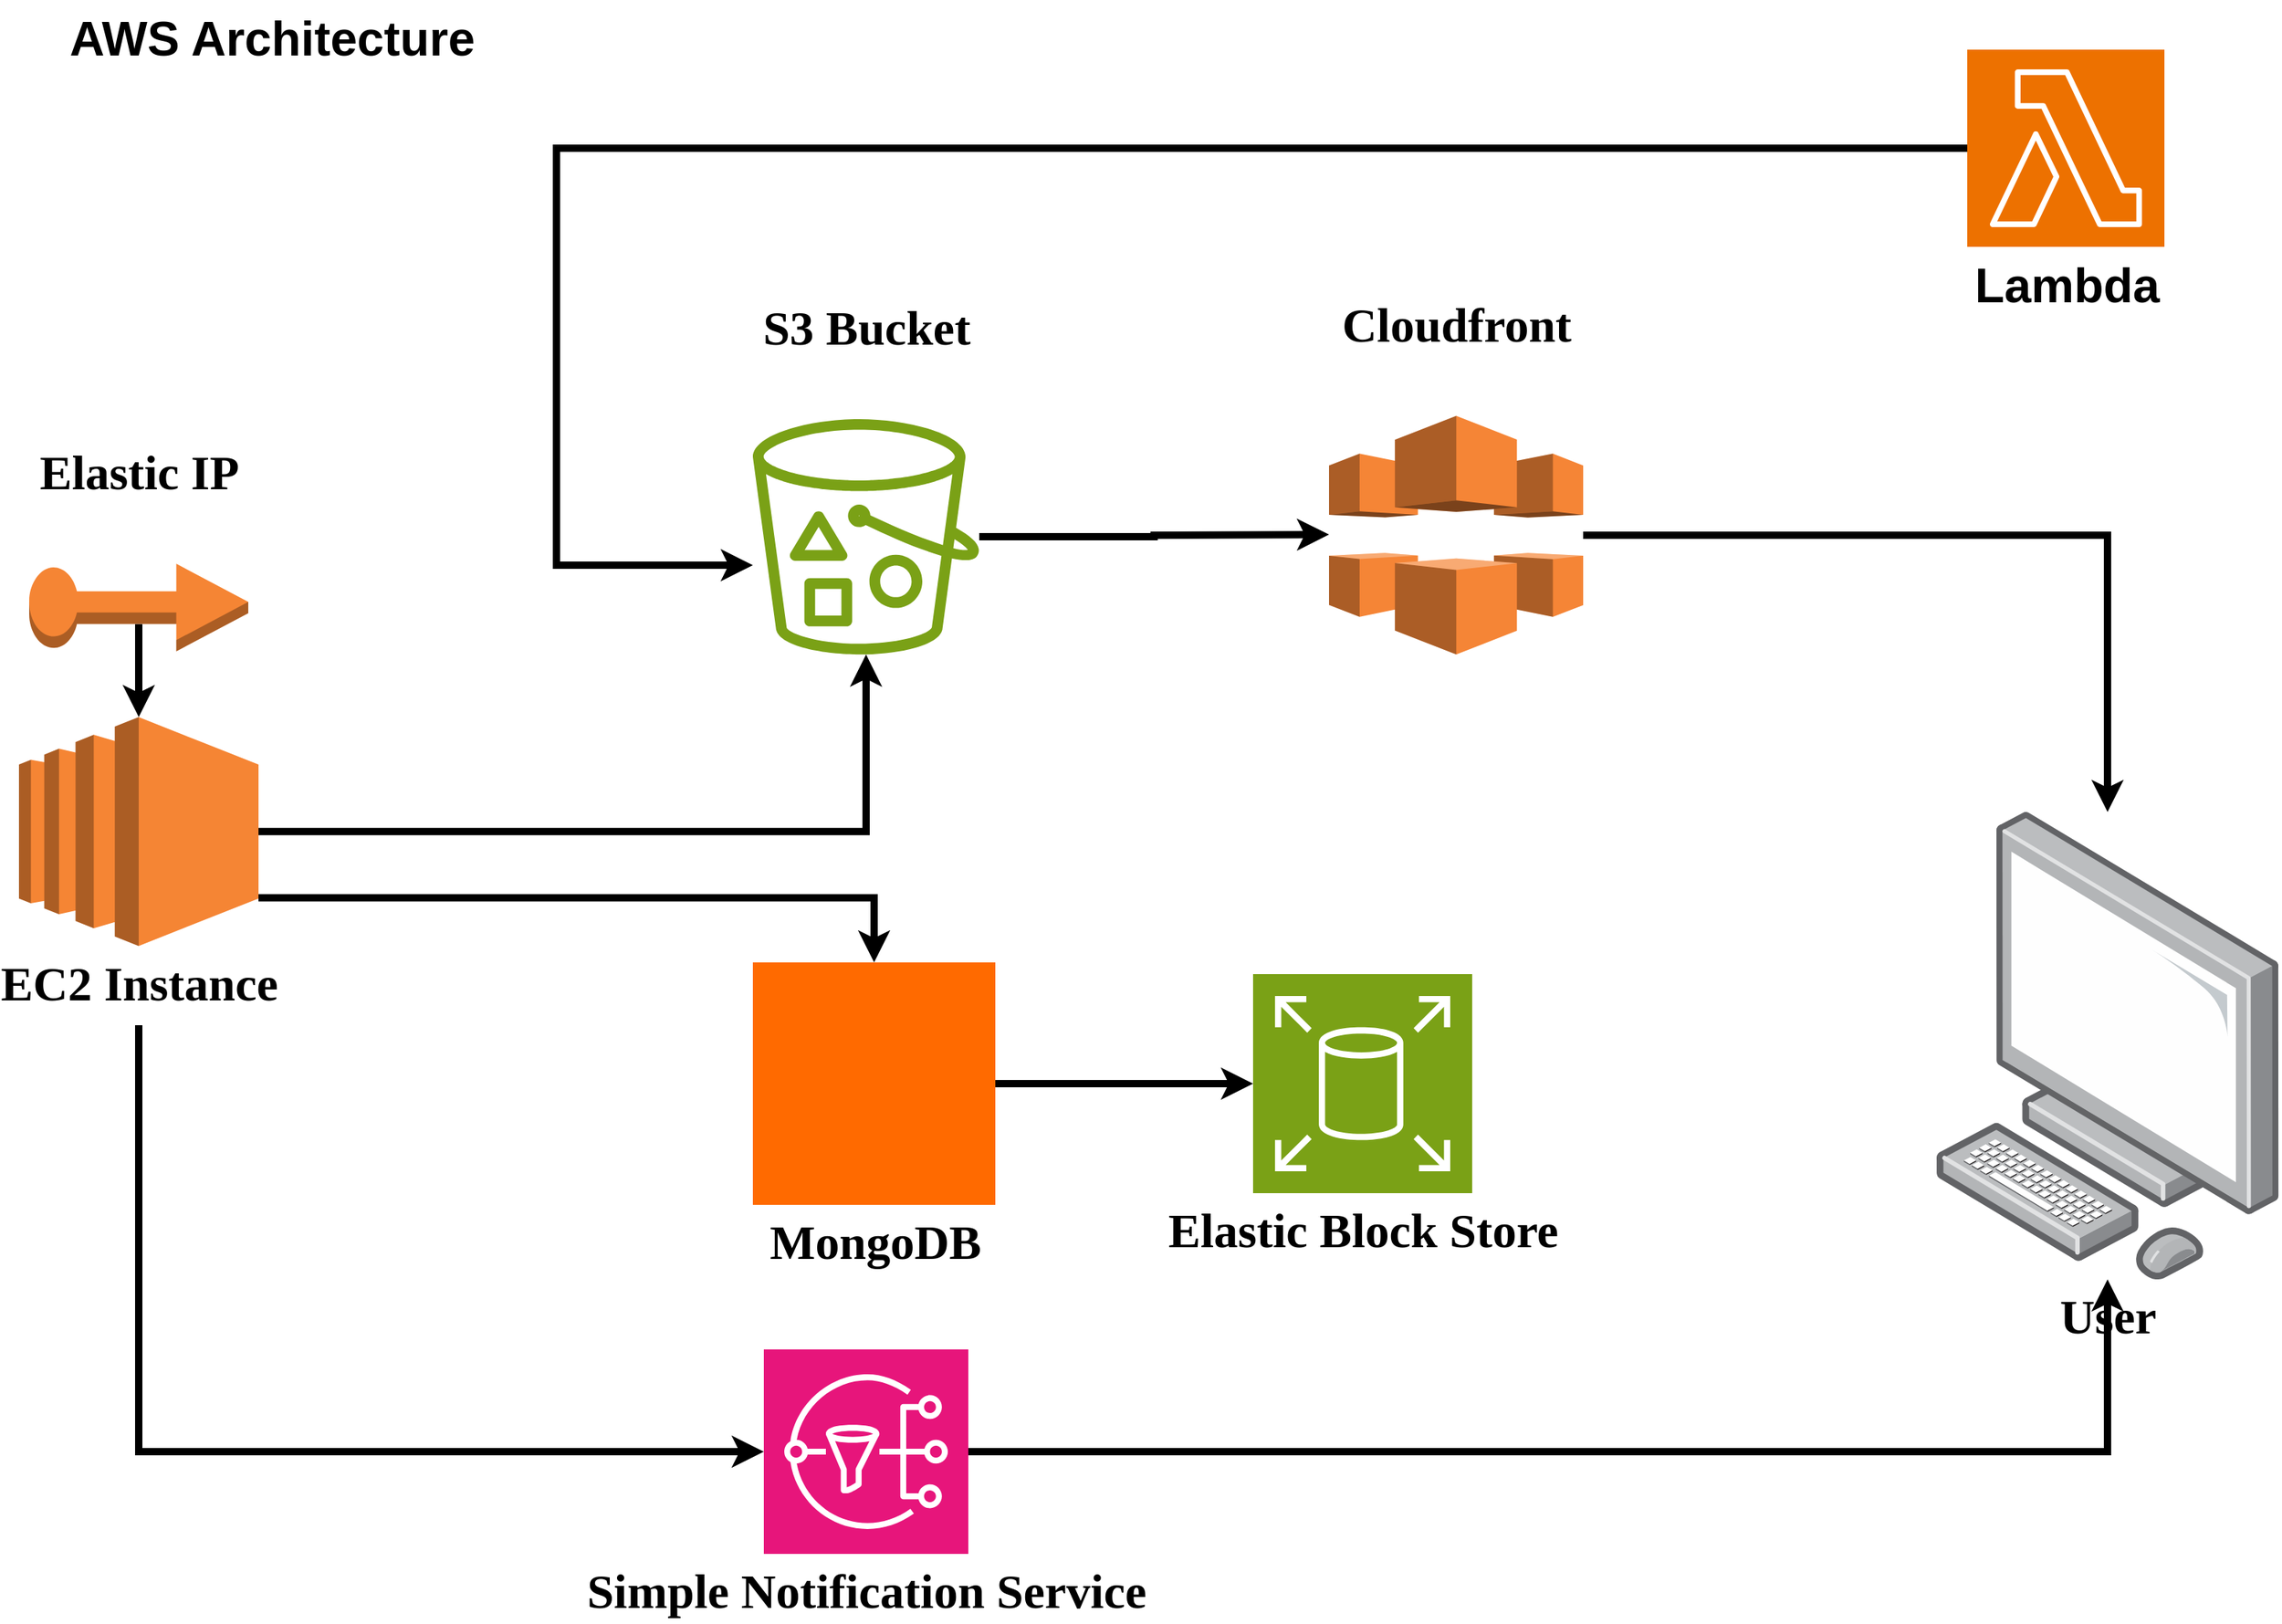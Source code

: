 <mxfile version="26.2.3">
  <diagram name="Page-1" id="7a6c530e-6e37-e111-ec74-82921da8cc10">
    <mxGraphModel dx="2522" dy="1435" grid="0" gridSize="10" guides="1" tooltips="1" connect="1" arrows="1" fold="1" page="1" pageScale="1.5" pageWidth="1169" pageHeight="826" background="light-dark(#FFFFFF,#1DAFE9)" math="0" shadow="0">
      <root>
        <mxCell id="0" style=";html=1;" />
        <mxCell id="1" style=";html=1;" parent="0" />
        <mxCell id="2FV92E6_kj3xv08Foaql-3" value="S3 Bucket&lt;div&gt;&lt;br&gt;&lt;/div&gt;" style="outlineConnect=0;fontColor=light-dark(#000000,#000000);gradientColor=none;fillColor=#7AA116;strokeColor=none;verticalLabelPosition=top;verticalAlign=bottom;align=center;html=1;fontSize=33;fontStyle=1;aspect=fixed;pointerEvents=1;shape=mxgraph.aws4.bucket_with_objects;labelPosition=center;movable=1;resizable=1;rotatable=1;deletable=1;editable=1;locked=0;connectable=1;fontFamily=Georgia;strokeWidth=9;" parent="1" vertex="1">
          <mxGeometry x="561.5" y="329.94" width="155" height="161.2" as="geometry" />
        </mxCell>
        <mxCell id="JWT1KM4LXN9CEUxrUV-3-17" style="edgeStyle=orthogonalEdgeStyle;rounded=0;orthogonalLoop=1;jettySize=auto;html=1;entryX=0;entryY=0.5;entryDx=0;entryDy=0;entryPerimeter=0;strokeWidth=5;strokeColor=light-dark(#000000,#000000);" edge="1" parent="1" source="2FV92E6_kj3xv08Foaql-4" target="2FV92E6_kj3xv08Foaql-7">
          <mxGeometry relative="1" as="geometry">
            <mxPoint x="958.0" y="718" as="targetPoint" />
          </mxGeometry>
        </mxCell>
        <mxCell id="2FV92E6_kj3xv08Foaql-4" value="MongoDB" style="points=[];aspect=fixed;html=1;align=center;shadow=0;fillColor=#FF6A00;strokeColor=none;shape=mxgraph.alibaba_cloud.mongodb;fontSize=33;verticalAlign=top;labelPosition=center;verticalLabelPosition=bottom;fontStyle=1;movable=1;resizable=1;rotatable=1;deletable=1;editable=1;locked=0;connectable=1;fontColor=light-dark(#000000,#000000);fontFamily=Georgia;strokeWidth=9;" parent="1" vertex="1">
          <mxGeometry x="561.5" y="702" width="166" height="166" as="geometry" />
        </mxCell>
        <mxCell id="JWT1KM4LXN9CEUxrUV-3-15" style="edgeStyle=orthogonalEdgeStyle;rounded=0;orthogonalLoop=1;jettySize=auto;html=1;strokeWidth=5;strokeColor=light-dark(#000000,#000000);" edge="1" parent="1" source="2FV92E6_kj3xv08Foaql-5" target="2FV92E6_kj3xv08Foaql-3">
          <mxGeometry relative="1" as="geometry" />
        </mxCell>
        <mxCell id="JWT1KM4LXN9CEUxrUV-3-16" style="edgeStyle=orthogonalEdgeStyle;rounded=0;orthogonalLoop=1;jettySize=auto;html=1;exitX=1;exitY=0.79;exitDx=0;exitDy=0;exitPerimeter=0;strokeWidth=5;strokeColor=light-dark(#000000,#000000);" edge="1" parent="1" source="2FV92E6_kj3xv08Foaql-5" target="2FV92E6_kj3xv08Foaql-4">
          <mxGeometry relative="1" as="geometry" />
        </mxCell>
        <mxCell id="2FV92E6_kj3xv08Foaql-5" value="EC2 Instance" style="outlineConnect=0;verticalLabelPosition=bottom;verticalAlign=top;align=center;html=1;shape=mxgraph.aws3.ec2;fillColor=#F58534;gradientColor=none;fontSize=33;fontStyle=1;aspect=fixed;movable=1;resizable=1;rotatable=1;deletable=1;editable=1;locked=0;connectable=1;fontColor=light-dark(#000000,#000000);fontFamily=Georgia;strokeWidth=9;" parent="1" vertex="1">
          <mxGeometry x="59" y="534" width="164" height="156.72" as="geometry" />
        </mxCell>
        <mxCell id="JWT1KM4LXN9CEUxrUV-3-19" style="edgeStyle=orthogonalEdgeStyle;rounded=0;orthogonalLoop=1;jettySize=auto;html=1;strokeWidth=5;strokeColor=light-dark(#000000,#000000);" edge="1" parent="1" source="2FV92E6_kj3xv08Foaql-6" target="2FV92E6_kj3xv08Foaql-16">
          <mxGeometry relative="1" as="geometry" />
        </mxCell>
        <mxCell id="2FV92E6_kj3xv08Foaql-6" value="Cloudfront&lt;div&gt;&lt;br&gt;&lt;/div&gt;" style="outlineConnect=0;verticalLabelPosition=top;verticalAlign=bottom;align=center;html=1;shape=mxgraph.aws3.cloudfront;fillColor=#F58536;gradientColor=none;fontSize=33;labelPosition=center;fontStyle=1;aspect=fixed;movable=1;resizable=1;rotatable=1;deletable=1;editable=1;locked=0;connectable=1;fontColor=light-dark(#000000,#000000);fontFamily=Georgia;strokeWidth=9;" parent="1" vertex="1">
          <mxGeometry x="956" y="327.8" width="174" height="163.34" as="geometry" />
        </mxCell>
        <mxCell id="2FV92E6_kj3xv08Foaql-7" value="&lt;font&gt;Elastic Block Store&lt;/font&gt;&lt;div&gt;&lt;br&gt;&lt;/div&gt;" style="points=[[0,0,0],[0.25,0,0],[0.5,0,0],[0.75,0,0],[1,0,0],[0,1,0],[0.25,1,0],[0.5,1,0],[0.75,1,0],[1,1,0],[0,0.25,0],[0,0.5,0],[0,0.75,0],[1,0.25,0],[1,0.5,0],[1,0.75,0]];outlineConnect=0;fontColor=light-dark(#000000,#000000);fillColor=#7AA116;strokeColor=#ffffff;verticalLabelPosition=bottom;verticalAlign=top;align=center;html=1;fontSize=33;fontStyle=1;shape=mxgraph.aws4.resourceIcon;resIcon=mxgraph.aws4.elastic_block_store;aspect=fixed;movable=1;resizable=1;rotatable=1;deletable=1;editable=1;locked=0;connectable=1;fontFamily=Georgia;strokeWidth=9;" parent="1" vertex="1">
          <mxGeometry x="904" y="710" width="150" height="150" as="geometry" />
        </mxCell>
        <mxCell id="2FV92E6_kj3xv08Foaql-11" value="Elastic IP&lt;div&gt;&lt;br&gt;&lt;/div&gt;" style="outlineConnect=0;verticalLabelPosition=top;verticalAlign=bottom;align=center;html=1;shape=mxgraph.aws3.elastic_ip;fillColor=#F58534;gradientColor=none;fontSize=33;labelPosition=center;fontStyle=1;aspect=fixed;movable=1;resizable=1;rotatable=1;deletable=1;editable=1;locked=0;connectable=1;fontColor=light-dark(#000000,#000000);fontFamily=Georgia;strokeWidth=9;" parent="1" vertex="1">
          <mxGeometry x="66" y="429" width="150" height="60" as="geometry" />
        </mxCell>
        <mxCell id="2FV92E6_kj3xv08Foaql-16" value="User" style="image;points=[];aspect=fixed;html=1;align=center;shadow=0;image=img/lib/allied_telesis/computer_and_terminals/Personal_Computer.svg;fontSize=33;labelBackgroundColor=none;fontStyle=1;movable=1;resizable=1;rotatable=1;deletable=1;editable=1;locked=0;connectable=1;fontColor=light-dark(#000000,#000000);fontFamily=Georgia;strokeWidth=9;" parent="1" vertex="1">
          <mxGeometry x="1371" y="599" width="236.12" height="320" as="geometry" />
        </mxCell>
        <mxCell id="JWT1KM4LXN9CEUxrUV-3-11" style="edgeStyle=orthogonalEdgeStyle;rounded=0;orthogonalLoop=1;jettySize=auto;html=1;strokeWidth=5;strokeColor=light-dark(#000000,#000000);" edge="1" parent="1" source="maR94bAQzjeONWRQdzdn-1" target="2FV92E6_kj3xv08Foaql-16">
          <mxGeometry relative="1" as="geometry">
            <mxPoint x="1470.727" y="1037" as="targetPoint" />
          </mxGeometry>
        </mxCell>
        <mxCell id="maR94bAQzjeONWRQdzdn-1" value="Simple Notification Service" style="points=[[0,0,0],[0.25,0,0],[0.5,0,0],[0.75,0,0],[1,0,0],[0,1,0],[0.25,1,0],[0.5,1,0],[0.75,1,0],[1,1,0],[0,0.25,0],[0,0.5,0],[0,0.75,0],[1,0.25,0],[1,0.5,0],[1,0.75,0]];outlineConnect=0;fontColor=light-dark(#000000,#000000);fillColor=#E7157B;strokeColor=#ffffff;verticalLabelPosition=bottom;verticalAlign=top;align=center;html=1;fontSize=33;fontStyle=1;aspect=fixed;shape=mxgraph.aws4.resourceIcon;resIcon=mxgraph.aws4.sns;fontFamily=Georgia;movable=1;resizable=1;rotatable=1;deletable=1;editable=1;locked=0;connectable=1;strokeWidth=9;" parent="1" vertex="1">
          <mxGeometry x="569" y="967" width="140" height="140" as="geometry" />
        </mxCell>
        <mxCell id="maR94bAQzjeONWRQdzdn-10" value="AWS Architecture&lt;div&gt;&lt;br&gt;&lt;/div&gt;" style="text;html=1;align=center;verticalAlign=middle;resizable=1;points=[];autosize=1;strokeColor=none;fillColor=none;fontSize=33;fontStyle=1;movable=1;rotatable=1;deletable=1;editable=1;locked=0;connectable=1;strokeWidth=9;fontColor=light-dark(#000000,#000000);" parent="1" vertex="1">
          <mxGeometry x="94" y="43" width="275" height="91" as="geometry" />
        </mxCell>
        <mxCell id="JWT1KM4LXN9CEUxrUV-3-12" style="edgeStyle=orthogonalEdgeStyle;rounded=0;orthogonalLoop=1;jettySize=auto;html=1;strokeWidth=5;strokeColor=light-dark(#000000,#000000);exitX=0;exitY=0.5;exitDx=0;exitDy=0;exitPerimeter=0;" edge="1" parent="1" source="JWT1KM4LXN9CEUxrUV-3-1" target="2FV92E6_kj3xv08Foaql-3">
          <mxGeometry relative="1" as="geometry">
            <mxPoint x="480" y="430" as="targetPoint" />
            <mxPoint x="1322" y="200" as="sourcePoint" />
            <Array as="points">
              <mxPoint x="427" y="144" />
              <mxPoint x="427" y="430" />
            </Array>
          </mxGeometry>
        </mxCell>
        <mxCell id="JWT1KM4LXN9CEUxrUV-3-1" value="Lambda&lt;div&gt;&lt;br&gt;&lt;/div&gt;" style="points=[[0,0,0],[0.25,0,0],[0.5,0,0],[0.75,0,0],[1,0,0],[0,1,0],[0.25,1,0],[0.5,1,0],[0.75,1,0],[1,1,0],[0,0.25,0],[0,0.5,0],[0,0.75,0],[1,0.25,0],[1,0.5,0],[1,0.75,0]];outlineConnect=0;fontColor=light-dark(#000000,#000000);fillColor=#ED7100;strokeColor=#ffffff;verticalLabelPosition=bottom;verticalAlign=top;align=center;html=1;fontSize=33;fontStyle=1;aspect=fixed;shape=mxgraph.aws4.resourceIcon;resIcon=mxgraph.aws4.lambda;strokeWidth=9;labelPosition=center;" vertex="1" parent="1">
          <mxGeometry x="1393" y="77" width="135" height="135" as="geometry" />
        </mxCell>
        <mxCell id="JWT1KM4LXN9CEUxrUV-3-8" style="edgeStyle=orthogonalEdgeStyle;rounded=0;orthogonalLoop=1;jettySize=auto;html=1;entryX=0;entryY=0.5;entryDx=0;entryDy=0;entryPerimeter=0;strokeWidth=5;strokeColor=light-dark(#000000,#000000);" edge="1" parent="1" target="maR94bAQzjeONWRQdzdn-1">
          <mxGeometry relative="1" as="geometry">
            <mxPoint x="141" y="745" as="sourcePoint" />
            <Array as="points">
              <mxPoint x="141" y="1037" />
            </Array>
          </mxGeometry>
        </mxCell>
        <mxCell id="JWT1KM4LXN9CEUxrUV-3-10" style="edgeStyle=orthogonalEdgeStyle;rounded=0;orthogonalLoop=1;jettySize=auto;html=1;exitX=0.5;exitY=0.69;exitDx=0;exitDy=0;exitPerimeter=0;entryX=0.5;entryY=0;entryDx=0;entryDy=0;entryPerimeter=0;strokeWidth=5;strokeColor=light-dark(#000000,#000000);" edge="1" parent="1" source="2FV92E6_kj3xv08Foaql-11" target="2FV92E6_kj3xv08Foaql-5">
          <mxGeometry relative="1" as="geometry" />
        </mxCell>
        <mxCell id="JWT1KM4LXN9CEUxrUV-3-18" style="edgeStyle=orthogonalEdgeStyle;rounded=0;orthogonalLoop=1;jettySize=auto;html=1;strokeWidth=5;strokeColor=light-dark(#000000,#000000);" edge="1" parent="1" source="2FV92E6_kj3xv08Foaql-3">
          <mxGeometry relative="1" as="geometry">
            <mxPoint x="956" y="409" as="targetPoint" />
          </mxGeometry>
        </mxCell>
      </root>
    </mxGraphModel>
  </diagram>
</mxfile>
